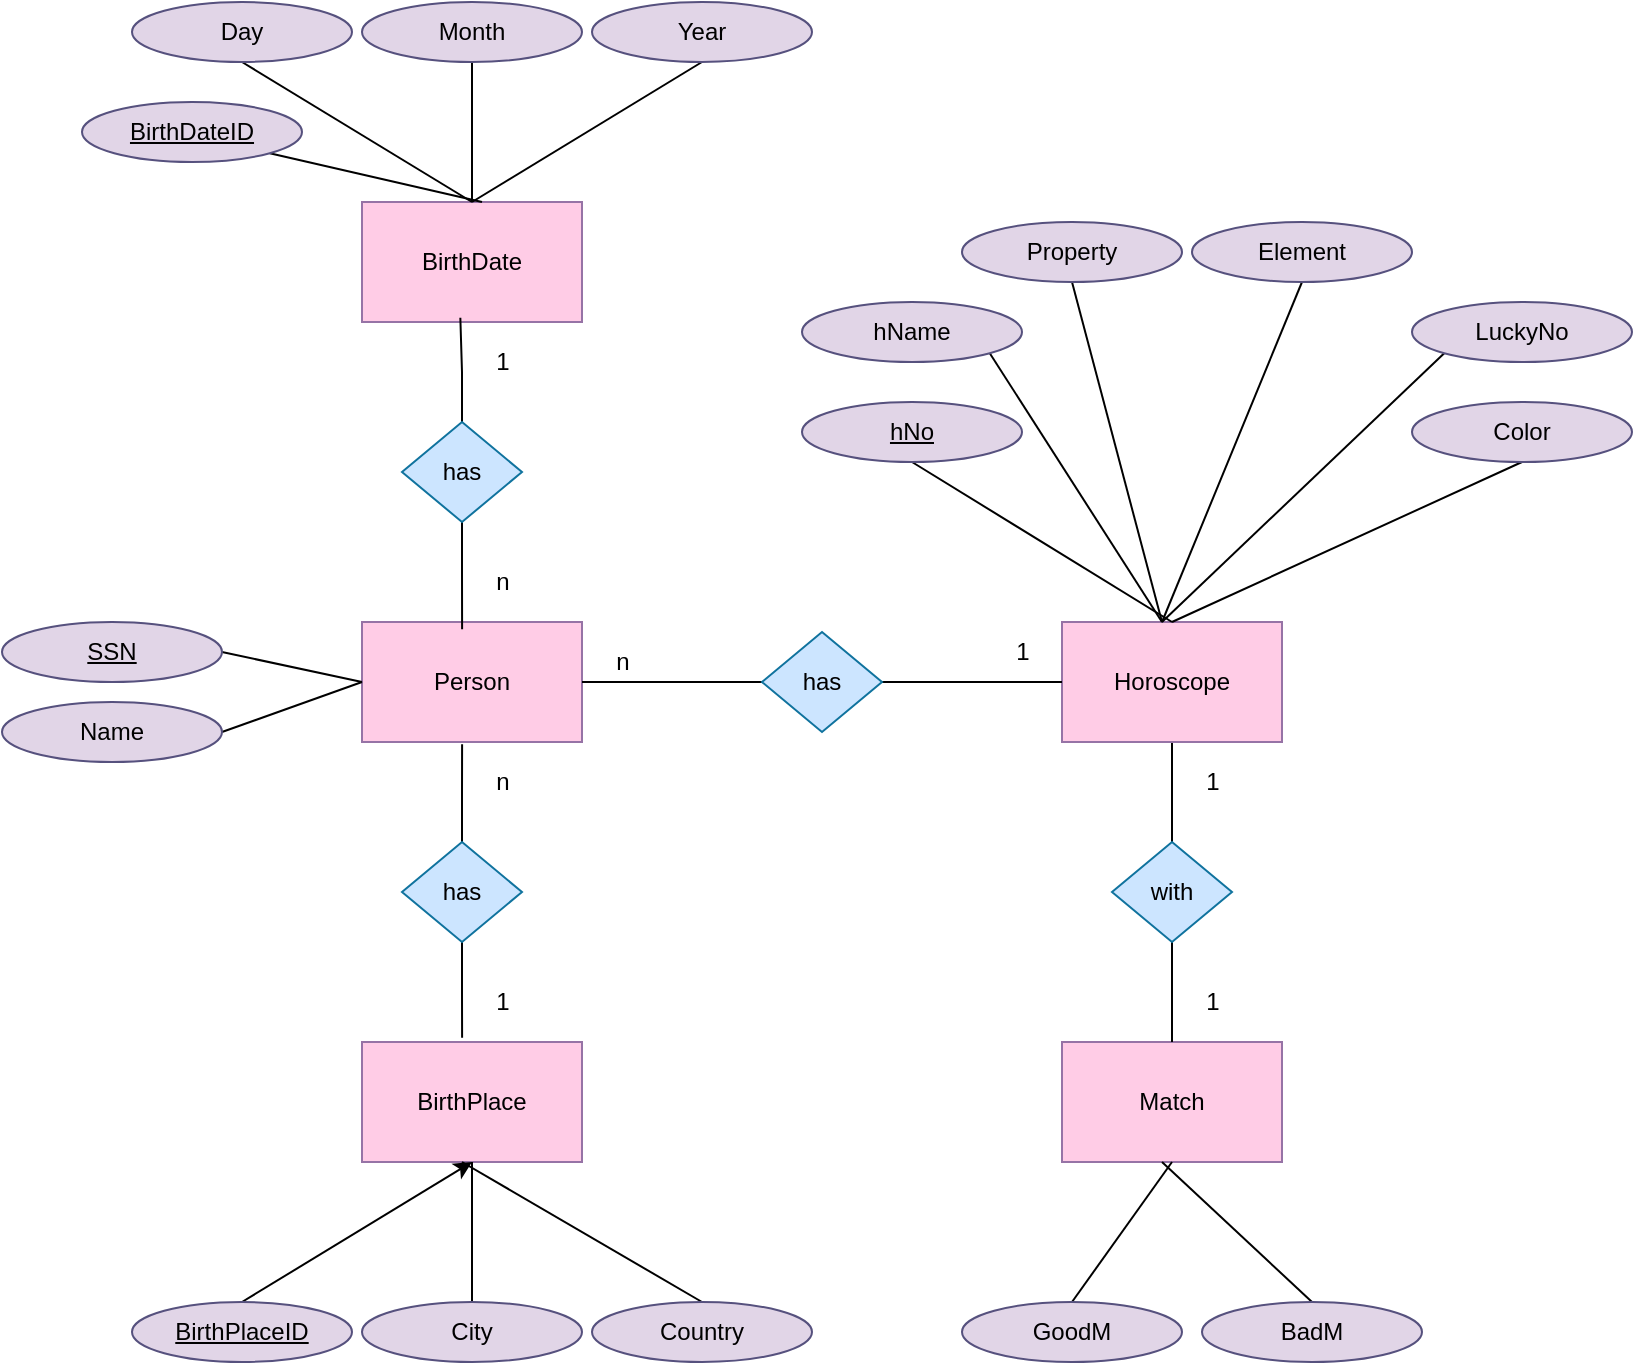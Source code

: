 <mxfile version="16.1.0" type="github">
  <diagram id="ynXPwQLvJUrb6YxIg4F5" name="Page-1">
    <mxGraphModel dx="1422" dy="790" grid="1" gridSize="10" guides="1" tooltips="1" connect="1" arrows="1" fold="1" page="1" pageScale="1" pageWidth="827" pageHeight="1169" math="0" shadow="0">
      <root>
        <mxCell id="0" />
        <mxCell id="1" parent="0" />
        <mxCell id="N1gCAhY11Nwy1vqOztYI-1" value="Person" style="rounded=0;whiteSpace=wrap;html=1;fillColor=#FFCCE6;strokeColor=#9673a6;" parent="1" vertex="1">
          <mxGeometry x="180" y="330" width="110" height="60" as="geometry" />
        </mxCell>
        <mxCell id="N1gCAhY11Nwy1vqOztYI-6" value="BirthDate" style="rounded=0;whiteSpace=wrap;html=1;fillColor=#FFCCE6;strokeColor=#9673a6;" parent="1" vertex="1">
          <mxGeometry x="180" y="120" width="110" height="60" as="geometry" />
        </mxCell>
        <mxCell id="N1gCAhY11Nwy1vqOztYI-31" style="edgeStyle=orthogonalEdgeStyle;rounded=0;orthogonalLoop=1;jettySize=auto;html=1;exitX=0.5;exitY=1;exitDx=0;exitDy=0;entryX=0.5;entryY=0;entryDx=0;entryDy=0;endArrow=none;endFill=0;" parent="1" source="N1gCAhY11Nwy1vqOztYI-7" target="N1gCAhY11Nwy1vqOztYI-13" edge="1">
          <mxGeometry relative="1" as="geometry" />
        </mxCell>
        <mxCell id="N1gCAhY11Nwy1vqOztYI-7" value="Horoscope" style="rounded=0;whiteSpace=wrap;html=1;fillColor=#FFCCE6;strokeColor=#9673a6;" parent="1" vertex="1">
          <mxGeometry x="530" y="330" width="110" height="60" as="geometry" />
        </mxCell>
        <mxCell id="N1gCAhY11Nwy1vqOztYI-8" value="BirthPlace" style="rounded=0;whiteSpace=wrap;html=1;fillColor=#FFCCE6;strokeColor=#9673a6;" parent="1" vertex="1">
          <mxGeometry x="180" y="540" width="110" height="60" as="geometry" />
        </mxCell>
        <mxCell id="N1gCAhY11Nwy1vqOztYI-9" value="Match" style="rounded=0;whiteSpace=wrap;html=1;fillColor=#FFCCE6;strokeColor=#9673a6;" parent="1" vertex="1">
          <mxGeometry x="530" y="540" width="110" height="60" as="geometry" />
        </mxCell>
        <mxCell id="N1gCAhY11Nwy1vqOztYI-22" style="edgeStyle=orthogonalEdgeStyle;rounded=0;orthogonalLoop=1;jettySize=auto;html=1;exitX=0.5;exitY=0;exitDx=0;exitDy=0;entryX=0.447;entryY=0.964;entryDx=0;entryDy=0;entryPerimeter=0;endArrow=none;endFill=0;" parent="1" source="N1gCAhY11Nwy1vqOztYI-10" target="N1gCAhY11Nwy1vqOztYI-6" edge="1">
          <mxGeometry relative="1" as="geometry" />
        </mxCell>
        <mxCell id="N1gCAhY11Nwy1vqOztYI-24" style="edgeStyle=orthogonalEdgeStyle;rounded=0;orthogonalLoop=1;jettySize=auto;html=1;exitX=0.5;exitY=1;exitDx=0;exitDy=0;entryX=0.455;entryY=0.061;entryDx=0;entryDy=0;entryPerimeter=0;endArrow=none;endFill=0;" parent="1" source="N1gCAhY11Nwy1vqOztYI-10" target="N1gCAhY11Nwy1vqOztYI-1" edge="1">
          <mxGeometry relative="1" as="geometry" />
        </mxCell>
        <mxCell id="N1gCAhY11Nwy1vqOztYI-10" value="has" style="rhombus;whiteSpace=wrap;html=1;fillColor=#CCE5FF;strokeColor=#10739e;" parent="1" vertex="1">
          <mxGeometry x="200" y="230" width="60" height="50" as="geometry" />
        </mxCell>
        <mxCell id="N1gCAhY11Nwy1vqOztYI-26" style="edgeStyle=orthogonalEdgeStyle;rounded=0;orthogonalLoop=1;jettySize=auto;html=1;exitX=0.5;exitY=0;exitDx=0;exitDy=0;entryX=0.455;entryY=1.019;entryDx=0;entryDy=0;entryPerimeter=0;endArrow=none;endFill=0;" parent="1" source="N1gCAhY11Nwy1vqOztYI-11" target="N1gCAhY11Nwy1vqOztYI-1" edge="1">
          <mxGeometry relative="1" as="geometry" />
        </mxCell>
        <mxCell id="N1gCAhY11Nwy1vqOztYI-29" style="edgeStyle=orthogonalEdgeStyle;rounded=0;orthogonalLoop=1;jettySize=auto;html=1;exitX=0.5;exitY=1;exitDx=0;exitDy=0;entryX=0.455;entryY=-0.036;entryDx=0;entryDy=0;entryPerimeter=0;endArrow=none;endFill=0;" parent="1" source="N1gCAhY11Nwy1vqOztYI-11" target="N1gCAhY11Nwy1vqOztYI-8" edge="1">
          <mxGeometry relative="1" as="geometry" />
        </mxCell>
        <mxCell id="N1gCAhY11Nwy1vqOztYI-11" value="has" style="rhombus;whiteSpace=wrap;html=1;fillColor=#CCE5FF;strokeColor=#10739e;" parent="1" vertex="1">
          <mxGeometry x="200" y="440" width="60" height="50" as="geometry" />
        </mxCell>
        <mxCell id="N1gCAhY11Nwy1vqOztYI-21" style="edgeStyle=orthogonalEdgeStyle;orthogonalLoop=1;jettySize=auto;html=1;exitX=0;exitY=0.5;exitDx=0;exitDy=0;rounded=0;endArrow=none;endFill=0;" parent="1" source="N1gCAhY11Nwy1vqOztYI-12" target="N1gCAhY11Nwy1vqOztYI-1" edge="1">
          <mxGeometry relative="1" as="geometry" />
        </mxCell>
        <mxCell id="N1gCAhY11Nwy1vqOztYI-30" style="edgeStyle=orthogonalEdgeStyle;rounded=0;orthogonalLoop=1;jettySize=auto;html=1;exitX=1;exitY=0.5;exitDx=0;exitDy=0;entryX=0;entryY=0.5;entryDx=0;entryDy=0;endArrow=none;endFill=0;" parent="1" source="N1gCAhY11Nwy1vqOztYI-12" target="N1gCAhY11Nwy1vqOztYI-7" edge="1">
          <mxGeometry relative="1" as="geometry" />
        </mxCell>
        <mxCell id="N1gCAhY11Nwy1vqOztYI-12" value="has" style="rhombus;whiteSpace=wrap;html=1;fillColor=#CCE5FF;strokeColor=#10739e;" parent="1" vertex="1">
          <mxGeometry x="380" y="335" width="60" height="50" as="geometry" />
        </mxCell>
        <mxCell id="N1gCAhY11Nwy1vqOztYI-32" style="edgeStyle=orthogonalEdgeStyle;rounded=0;orthogonalLoop=1;jettySize=auto;html=1;exitX=0.5;exitY=1;exitDx=0;exitDy=0;entryX=0.5;entryY=0;entryDx=0;entryDy=0;endArrow=none;endFill=0;" parent="1" source="N1gCAhY11Nwy1vqOztYI-13" target="N1gCAhY11Nwy1vqOztYI-9" edge="1">
          <mxGeometry relative="1" as="geometry" />
        </mxCell>
        <mxCell id="N1gCAhY11Nwy1vqOztYI-13" value="with" style="rhombus;whiteSpace=wrap;html=1;fillColor=#CCE5FF;strokeColor=#10739e;" parent="1" vertex="1">
          <mxGeometry x="555" y="440" width="60" height="50" as="geometry" />
        </mxCell>
        <mxCell id="N1gCAhY11Nwy1vqOztYI-50" style="rounded=0;orthogonalLoop=1;jettySize=auto;html=1;exitX=0.5;exitY=1;exitDx=0;exitDy=0;entryX=0.5;entryY=0;entryDx=0;entryDy=0;endArrow=none;endFill=0;" parent="1" source="N1gCAhY11Nwy1vqOztYI-33" target="N1gCAhY11Nwy1vqOztYI-6" edge="1">
          <mxGeometry relative="1" as="geometry" />
        </mxCell>
        <mxCell id="N1gCAhY11Nwy1vqOztYI-33" value="Day" style="ellipse;whiteSpace=wrap;html=1;fillColor=#E1D5E7;strokeColor=#56517e;" parent="1" vertex="1">
          <mxGeometry x="65" y="20" width="110" height="30" as="geometry" />
        </mxCell>
        <mxCell id="N1gCAhY11Nwy1vqOztYI-51" style="edgeStyle=none;rounded=0;orthogonalLoop=1;jettySize=auto;html=1;exitX=0.5;exitY=1;exitDx=0;exitDy=0;entryX=0.5;entryY=0;entryDx=0;entryDy=0;endArrow=none;endFill=0;" parent="1" source="N1gCAhY11Nwy1vqOztYI-34" target="N1gCAhY11Nwy1vqOztYI-6" edge="1">
          <mxGeometry relative="1" as="geometry" />
        </mxCell>
        <mxCell id="N1gCAhY11Nwy1vqOztYI-34" value="Month" style="ellipse;whiteSpace=wrap;html=1;fillColor=#E1D5E7;strokeColor=#56517e;" parent="1" vertex="1">
          <mxGeometry x="180" y="20" width="110" height="30" as="geometry" />
        </mxCell>
        <mxCell id="N1gCAhY11Nwy1vqOztYI-52" style="edgeStyle=none;rounded=0;orthogonalLoop=1;jettySize=auto;html=1;exitX=0.5;exitY=1;exitDx=0;exitDy=0;entryX=0.5;entryY=0;entryDx=0;entryDy=0;endArrow=none;endFill=0;" parent="1" source="N1gCAhY11Nwy1vqOztYI-35" target="N1gCAhY11Nwy1vqOztYI-6" edge="1">
          <mxGeometry relative="1" as="geometry" />
        </mxCell>
        <mxCell id="N1gCAhY11Nwy1vqOztYI-35" value="Year" style="ellipse;whiteSpace=wrap;html=1;fillColor=#E1D5E7;strokeColor=#56517e;" parent="1" vertex="1">
          <mxGeometry x="295" y="20" width="110" height="30" as="geometry" />
        </mxCell>
        <mxCell id="N1gCAhY11Nwy1vqOztYI-54" style="edgeStyle=none;rounded=0;orthogonalLoop=1;jettySize=auto;html=1;exitX=1;exitY=0.5;exitDx=0;exitDy=0;entryX=0;entryY=0.5;entryDx=0;entryDy=0;endArrow=none;endFill=0;" parent="1" source="N1gCAhY11Nwy1vqOztYI-36" target="N1gCAhY11Nwy1vqOztYI-1" edge="1">
          <mxGeometry relative="1" as="geometry" />
        </mxCell>
        <mxCell id="N1gCAhY11Nwy1vqOztYI-36" value="&lt;u&gt;SSN&lt;/u&gt;" style="ellipse;whiteSpace=wrap;html=1;fillColor=#E1D5E7;strokeColor=#56517e;" parent="1" vertex="1">
          <mxGeometry y="330" width="110" height="30" as="geometry" />
        </mxCell>
        <mxCell id="N1gCAhY11Nwy1vqOztYI-55" style="edgeStyle=none;rounded=0;orthogonalLoop=1;jettySize=auto;html=1;exitX=1;exitY=0.5;exitDx=0;exitDy=0;endArrow=none;endFill=0;" parent="1" source="N1gCAhY11Nwy1vqOztYI-37" edge="1">
          <mxGeometry relative="1" as="geometry">
            <mxPoint x="180" y="360.0" as="targetPoint" />
          </mxGeometry>
        </mxCell>
        <mxCell id="N1gCAhY11Nwy1vqOztYI-37" value="Name" style="ellipse;whiteSpace=wrap;html=1;fillColor=#E1D5E7;strokeColor=#56517e;" parent="1" vertex="1">
          <mxGeometry y="370" width="110" height="30" as="geometry" />
        </mxCell>
        <mxCell id="N1gCAhY11Nwy1vqOztYI-64" style="edgeStyle=none;rounded=0;orthogonalLoop=1;jettySize=auto;html=1;exitX=1;exitY=1;exitDx=0;exitDy=0;endArrow=none;endFill=0;" parent="1" source="N1gCAhY11Nwy1vqOztYI-38" edge="1">
          <mxGeometry relative="1" as="geometry">
            <mxPoint x="580" y="330.0" as="targetPoint" />
          </mxGeometry>
        </mxCell>
        <mxCell id="N1gCAhY11Nwy1vqOztYI-38" value="hName" style="ellipse;whiteSpace=wrap;html=1;fillColor=#E1D5E7;strokeColor=#56517e;" parent="1" vertex="1">
          <mxGeometry x="400" y="170" width="110" height="30" as="geometry" />
        </mxCell>
        <mxCell id="N1gCAhY11Nwy1vqOztYI-56" style="edgeStyle=none;rounded=0;orthogonalLoop=1;jettySize=auto;html=1;exitX=0.5;exitY=0;exitDx=0;exitDy=0;entryX=0.5;entryY=1;entryDx=0;entryDy=0;endArrow=none;endFill=0;" parent="1" source="N1gCAhY11Nwy1vqOztYI-39" target="N1gCAhY11Nwy1vqOztYI-8" edge="1">
          <mxGeometry relative="1" as="geometry" />
        </mxCell>
        <mxCell id="N1gCAhY11Nwy1vqOztYI-39" value="City" style="ellipse;whiteSpace=wrap;html=1;fillColor=#E1D5E7;strokeColor=#56517e;" parent="1" vertex="1">
          <mxGeometry x="180" y="670" width="110" height="30" as="geometry" />
        </mxCell>
        <mxCell id="N1gCAhY11Nwy1vqOztYI-57" style="edgeStyle=none;rounded=0;orthogonalLoop=1;jettySize=auto;html=1;exitX=0.5;exitY=0;exitDx=0;exitDy=0;endArrow=none;endFill=0;" parent="1" source="N1gCAhY11Nwy1vqOztYI-40" edge="1">
          <mxGeometry relative="1" as="geometry">
            <mxPoint x="230" y="600.0" as="targetPoint" />
          </mxGeometry>
        </mxCell>
        <mxCell id="N1gCAhY11Nwy1vqOztYI-40" value="Country" style="ellipse;whiteSpace=wrap;html=1;fillColor=#E1D5E7;strokeColor=#56517e;" parent="1" vertex="1">
          <mxGeometry x="295" y="670" width="110" height="30" as="geometry" />
        </mxCell>
        <mxCell id="N1gCAhY11Nwy1vqOztYI-66" style="edgeStyle=none;rounded=0;orthogonalLoop=1;jettySize=auto;html=1;exitX=0.5;exitY=0;exitDx=0;exitDy=0;entryX=0.5;entryY=1;entryDx=0;entryDy=0;endArrow=none;endFill=0;" parent="1" source="N1gCAhY11Nwy1vqOztYI-42" target="N1gCAhY11Nwy1vqOztYI-9" edge="1">
          <mxGeometry relative="1" as="geometry" />
        </mxCell>
        <mxCell id="N1gCAhY11Nwy1vqOztYI-42" value="GoodM" style="ellipse;whiteSpace=wrap;html=1;fillColor=#E1D5E7;strokeColor=#56517e;" parent="1" vertex="1">
          <mxGeometry x="480" y="670" width="110" height="30" as="geometry" />
        </mxCell>
        <mxCell id="N1gCAhY11Nwy1vqOztYI-67" style="edgeStyle=none;rounded=0;orthogonalLoop=1;jettySize=auto;html=1;exitX=0.5;exitY=0;exitDx=0;exitDy=0;endArrow=none;endFill=0;" parent="1" source="N1gCAhY11Nwy1vqOztYI-43" edge="1">
          <mxGeometry relative="1" as="geometry">
            <mxPoint x="580" y="600.0" as="targetPoint" />
          </mxGeometry>
        </mxCell>
        <mxCell id="N1gCAhY11Nwy1vqOztYI-43" value="BadM" style="ellipse;whiteSpace=wrap;html=1;fillColor=#E1D5E7;strokeColor=#56517e;" parent="1" vertex="1">
          <mxGeometry x="600" y="670" width="110" height="30" as="geometry" />
        </mxCell>
        <mxCell id="N1gCAhY11Nwy1vqOztYI-60" style="edgeStyle=none;rounded=0;orthogonalLoop=1;jettySize=auto;html=1;exitX=0.5;exitY=1;exitDx=0;exitDy=0;endArrow=none;endFill=0;" parent="1" source="N1gCAhY11Nwy1vqOztYI-45" edge="1">
          <mxGeometry relative="1" as="geometry">
            <mxPoint x="580" y="330.0" as="targetPoint" />
          </mxGeometry>
        </mxCell>
        <mxCell id="N1gCAhY11Nwy1vqOztYI-45" value="Property" style="ellipse;whiteSpace=wrap;html=1;fillColor=#E1D5E7;strokeColor=#56517e;" parent="1" vertex="1">
          <mxGeometry x="480" y="130" width="110" height="30" as="geometry" />
        </mxCell>
        <mxCell id="N1gCAhY11Nwy1vqOztYI-61" style="edgeStyle=none;rounded=0;orthogonalLoop=1;jettySize=auto;html=1;exitX=0.5;exitY=1;exitDx=0;exitDy=0;endArrow=none;endFill=0;" parent="1" source="N1gCAhY11Nwy1vqOztYI-46" edge="1">
          <mxGeometry relative="1" as="geometry">
            <mxPoint x="580" y="330.0" as="targetPoint" />
          </mxGeometry>
        </mxCell>
        <mxCell id="N1gCAhY11Nwy1vqOztYI-46" value="Element" style="ellipse;whiteSpace=wrap;html=1;fillColor=#E1D5E7;strokeColor=#56517e;" parent="1" vertex="1">
          <mxGeometry x="595" y="130" width="110" height="30" as="geometry" />
        </mxCell>
        <mxCell id="N1gCAhY11Nwy1vqOztYI-65" style="edgeStyle=none;rounded=0;orthogonalLoop=1;jettySize=auto;html=1;exitX=0.5;exitY=1;exitDx=0;exitDy=0;entryX=0.5;entryY=0;entryDx=0;entryDy=0;endArrow=none;endFill=0;" parent="1" source="N1gCAhY11Nwy1vqOztYI-47" target="N1gCAhY11Nwy1vqOztYI-7" edge="1">
          <mxGeometry relative="1" as="geometry" />
        </mxCell>
        <mxCell id="N1gCAhY11Nwy1vqOztYI-47" value="Color" style="ellipse;whiteSpace=wrap;html=1;fillColor=#E1D5E7;strokeColor=#56517e;" parent="1" vertex="1">
          <mxGeometry x="705" y="220" width="110" height="30" as="geometry" />
        </mxCell>
        <mxCell id="N1gCAhY11Nwy1vqOztYI-62" style="edgeStyle=none;rounded=0;orthogonalLoop=1;jettySize=auto;html=1;exitX=0;exitY=1;exitDx=0;exitDy=0;endArrow=none;endFill=0;" parent="1" source="N1gCAhY11Nwy1vqOztYI-48" edge="1">
          <mxGeometry relative="1" as="geometry">
            <mxPoint x="580" y="330.0" as="targetPoint" />
          </mxGeometry>
        </mxCell>
        <mxCell id="N1gCAhY11Nwy1vqOztYI-48" value="LuckyNo" style="ellipse;whiteSpace=wrap;html=1;fillColor=#E1D5E7;strokeColor=#56517e;" parent="1" vertex="1">
          <mxGeometry x="705" y="170" width="110" height="30" as="geometry" />
        </mxCell>
        <mxCell id="N1gCAhY11Nwy1vqOztYI-58" style="edgeStyle=none;rounded=0;orthogonalLoop=1;jettySize=auto;html=1;exitX=0.5;exitY=1;exitDx=0;exitDy=0;entryX=0.5;entryY=0;entryDx=0;entryDy=0;endArrow=none;endFill=0;" parent="1" source="N1gCAhY11Nwy1vqOztYI-49" target="N1gCAhY11Nwy1vqOztYI-7" edge="1">
          <mxGeometry relative="1" as="geometry" />
        </mxCell>
        <mxCell id="N1gCAhY11Nwy1vqOztYI-49" value="&lt;u&gt;hNo&lt;/u&gt;" style="ellipse;whiteSpace=wrap;html=1;fillColor=#E1D5E7;strokeColor=#56517e;" parent="1" vertex="1">
          <mxGeometry x="400" y="220" width="110" height="30" as="geometry" />
        </mxCell>
        <mxCell id="N1gCAhY11Nwy1vqOztYI-69" value="n" style="text;html=1;align=center;verticalAlign=middle;resizable=0;points=[];autosize=1;strokeColor=none;fillColor=none;" parent="1" vertex="1">
          <mxGeometry x="300" y="340" width="20" height="20" as="geometry" />
        </mxCell>
        <mxCell id="N1gCAhY11Nwy1vqOztYI-70" value="1" style="text;html=1;align=center;verticalAlign=middle;resizable=0;points=[];autosize=1;strokeColor=none;fillColor=none;" parent="1" vertex="1">
          <mxGeometry x="500" y="335" width="20" height="20" as="geometry" />
        </mxCell>
        <mxCell id="N1gCAhY11Nwy1vqOztYI-71" value="1" style="text;html=1;align=center;verticalAlign=middle;resizable=0;points=[];autosize=1;strokeColor=none;fillColor=none;" parent="1" vertex="1">
          <mxGeometry x="240" y="190" width="20" height="20" as="geometry" />
        </mxCell>
        <mxCell id="N1gCAhY11Nwy1vqOztYI-72" value="1" style="text;html=1;align=center;verticalAlign=middle;resizable=0;points=[];autosize=1;strokeColor=none;fillColor=none;" parent="1" vertex="1">
          <mxGeometry x="240" y="510" width="20" height="20" as="geometry" />
        </mxCell>
        <mxCell id="N1gCAhY11Nwy1vqOztYI-73" value="1" style="text;html=1;align=center;verticalAlign=middle;resizable=0;points=[];autosize=1;strokeColor=none;fillColor=none;" parent="1" vertex="1">
          <mxGeometry x="595" y="510" width="20" height="20" as="geometry" />
        </mxCell>
        <mxCell id="N1gCAhY11Nwy1vqOztYI-74" value="1" style="text;html=1;align=center;verticalAlign=middle;resizable=0;points=[];autosize=1;strokeColor=none;fillColor=none;" parent="1" vertex="1">
          <mxGeometry x="595" y="400" width="20" height="20" as="geometry" />
        </mxCell>
        <mxCell id="AF1ajK0rTXiVWolivD1--1" value="n" style="text;html=1;align=center;verticalAlign=middle;resizable=0;points=[];autosize=1;strokeColor=none;fillColor=none;" parent="1" vertex="1">
          <mxGeometry x="240" y="300" width="20" height="20" as="geometry" />
        </mxCell>
        <mxCell id="AF1ajK0rTXiVWolivD1--2" value="n" style="text;html=1;align=center;verticalAlign=middle;resizable=0;points=[];autosize=1;strokeColor=none;fillColor=none;" parent="1" vertex="1">
          <mxGeometry x="240" y="400" width="20" height="20" as="geometry" />
        </mxCell>
        <mxCell id="AF1ajK0rTXiVWolivD1--7" style="edgeStyle=none;rounded=0;orthogonalLoop=1;jettySize=auto;html=1;exitX=1;exitY=1;exitDx=0;exitDy=0;endArrow=none;endFill=0;" parent="1" source="AF1ajK0rTXiVWolivD1--4" edge="1">
          <mxGeometry relative="1" as="geometry">
            <mxPoint x="240" y="120" as="targetPoint" />
          </mxGeometry>
        </mxCell>
        <mxCell id="AF1ajK0rTXiVWolivD1--4" value="&lt;u&gt;BirthDateID&lt;/u&gt;" style="ellipse;whiteSpace=wrap;html=1;fillColor=#E1D5E7;strokeColor=#56517e;" parent="1" vertex="1">
          <mxGeometry x="40" y="70" width="110" height="30" as="geometry" />
        </mxCell>
        <mxCell id="AF1ajK0rTXiVWolivD1--6" style="rounded=0;orthogonalLoop=1;jettySize=auto;html=1;exitX=0.5;exitY=0;exitDx=0;exitDy=0;entryX=0.5;entryY=1;entryDx=0;entryDy=0;" parent="1" source="AF1ajK0rTXiVWolivD1--5" target="N1gCAhY11Nwy1vqOztYI-8" edge="1">
          <mxGeometry relative="1" as="geometry" />
        </mxCell>
        <mxCell id="AF1ajK0rTXiVWolivD1--5" value="&lt;u&gt;BirthPlaceID&lt;/u&gt;" style="ellipse;whiteSpace=wrap;html=1;fillColor=#E1D5E7;strokeColor=#56517e;" parent="1" vertex="1">
          <mxGeometry x="65" y="670" width="110" height="30" as="geometry" />
        </mxCell>
      </root>
    </mxGraphModel>
  </diagram>
</mxfile>
